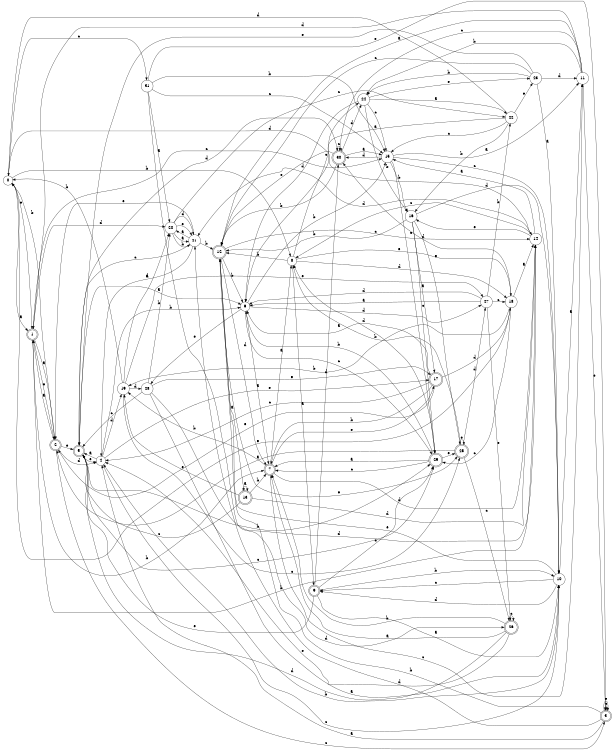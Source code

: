 digraph n26_1 {
__start0 [label="" shape="none"];

rankdir=LR;
size="8,5";

s0 [style="filled", color="black", fillcolor="white" shape="circle", label="0"];
s1 [style="rounded,filled", color="black", fillcolor="white" shape="doublecircle", label="1"];
s2 [style="rounded,filled", color="black", fillcolor="white" shape="doublecircle", label="2"];
s3 [style="rounded,filled", color="black", fillcolor="white" shape="doublecircle", label="3"];
s4 [style="filled", color="black", fillcolor="white" shape="circle", label="4"];
s5 [style="rounded,filled", color="black", fillcolor="white" shape="doublecircle", label="5"];
s6 [style="filled", color="black", fillcolor="white" shape="circle", label="6"];
s7 [style="rounded,filled", color="black", fillcolor="white" shape="doublecircle", label="7"];
s8 [style="filled", color="black", fillcolor="white" shape="circle", label="8"];
s9 [style="rounded,filled", color="black", fillcolor="white" shape="doublecircle", label="9"];
s10 [style="filled", color="black", fillcolor="white" shape="circle", label="10"];
s11 [style="filled", color="black", fillcolor="white" shape="circle", label="11"];
s12 [style="rounded,filled", color="black", fillcolor="white" shape="doublecircle", label="12"];
s13 [style="rounded,filled", color="black", fillcolor="white" shape="doublecircle", label="13"];
s14 [style="filled", color="black", fillcolor="white" shape="circle", label="14"];
s15 [style="filled", color="black", fillcolor="white" shape="circle", label="15"];
s16 [style="filled", color="black", fillcolor="white" shape="circle", label="16"];
s17 [style="rounded,filled", color="black", fillcolor="white" shape="doublecircle", label="17"];
s18 [style="filled", color="black", fillcolor="white" shape="circle", label="18"];
s19 [style="filled", color="black", fillcolor="white" shape="circle", label="19"];
s20 [style="filled", color="black", fillcolor="white" shape="circle", label="20"];
s21 [style="filled", color="black", fillcolor="white" shape="circle", label="21"];
s22 [style="filled", color="black", fillcolor="white" shape="circle", label="22"];
s23 [style="filled", color="black", fillcolor="white" shape="circle", label="23"];
s24 [style="filled", color="black", fillcolor="white" shape="circle", label="24"];
s25 [style="rounded,filled", color="black", fillcolor="white" shape="doublecircle", label="25"];
s26 [style="rounded,filled", color="black", fillcolor="white" shape="doublecircle", label="26"];
s27 [style="filled", color="black", fillcolor="white" shape="circle", label="27"];
s28 [style="filled", color="black", fillcolor="white" shape="circle", label="28"];
s29 [style="rounded,filled", color="black", fillcolor="white" shape="doublecircle", label="29"];
s30 [style="rounded,filled", color="black", fillcolor="white" shape="doublecircle", label="30"];
s31 [style="filled", color="black", fillcolor="white" shape="circle", label="31"];
s0 -> s1 [label="a"];
s0 -> s8 [label="b"];
s0 -> s31 [label="c"];
s0 -> s14 [label="d"];
s0 -> s1 [label="e"];
s1 -> s2 [label="a"];
s1 -> s7 [label="b"];
s1 -> s15 [label="c"];
s1 -> s20 [label="d"];
s1 -> s2 [label="e"];
s2 -> s1 [label="a"];
s2 -> s0 [label="b"];
s2 -> s3 [label="c"];
s2 -> s4 [label="d"];
s2 -> s5 [label="e"];
s3 -> s4 [label="a"];
s3 -> s12 [label="b"];
s3 -> s3 [label="c"];
s3 -> s21 [label="d"];
s3 -> s3 [label="e"];
s4 -> s5 [label="a"];
s4 -> s6 [label="b"];
s4 -> s10 [label="c"];
s4 -> s19 [label="d"];
s4 -> s17 [label="e"];
s5 -> s6 [label="a"];
s5 -> s29 [label="b"];
s5 -> s29 [label="c"];
s5 -> s30 [label="d"];
s5 -> s4 [label="e"];
s6 -> s7 [label="a"];
s6 -> s15 [label="b"];
s6 -> s29 [label="c"];
s6 -> s27 [label="d"];
s6 -> s28 [label="e"];
s7 -> s8 [label="a"];
s7 -> s19 [label="b"];
s7 -> s11 [label="c"];
s7 -> s14 [label="d"];
s7 -> s17 [label="e"];
s8 -> s9 [label="a"];
s8 -> s12 [label="b"];
s8 -> s24 [label="c"];
s8 -> s18 [label="d"];
s8 -> s18 [label="e"];
s9 -> s10 [label="a"];
s9 -> s10 [label="b"];
s9 -> s29 [label="c"];
s9 -> s30 [label="d"];
s9 -> s5 [label="e"];
s10 -> s11 [label="a"];
s10 -> s4 [label="b"];
s10 -> s9 [label="c"];
s10 -> s9 [label="d"];
s10 -> s12 [label="e"];
s11 -> s12 [label="a"];
s11 -> s24 [label="b"];
s11 -> s30 [label="c"];
s11 -> s1 [label="d"];
s11 -> s3 [label="e"];
s12 -> s13 [label="a"];
s12 -> s6 [label="b"];
s12 -> s14 [label="c"];
s12 -> s7 [label="d"];
s12 -> s25 [label="e"];
s13 -> s13 [label="a"];
s13 -> s7 [label="b"];
s13 -> s5 [label="c"];
s13 -> s14 [label="d"];
s13 -> s19 [label="e"];
s14 -> s15 [label="a"];
s14 -> s1 [label="b"];
s14 -> s8 [label="c"];
s14 -> s21 [label="d"];
s14 -> s16 [label="e"];
s15 -> s11 [label="a"];
s15 -> s16 [label="b"];
s15 -> s10 [label="c"];
s15 -> s30 [label="d"];
s15 -> s29 [label="e"];
s16 -> s17 [label="a"];
s16 -> s12 [label="b"];
s16 -> s29 [label="c"];
s16 -> s10 [label="d"];
s16 -> s25 [label="e"];
s17 -> s6 [label="a"];
s17 -> s7 [label="b"];
s17 -> s4 [label="c"];
s17 -> s18 [label="d"];
s17 -> s2 [label="e"];
s18 -> s14 [label="a"];
s18 -> s19 [label="b"];
s18 -> s29 [label="c"];
s18 -> s30 [label="d"];
s18 -> s0 [label="e"];
s19 -> s20 [label="a"];
s19 -> s0 [label="b"];
s19 -> s25 [label="c"];
s19 -> s28 [label="d"];
s19 -> s27 [label="e"];
s20 -> s21 [label="a"];
s20 -> s21 [label="b"];
s20 -> s22 [label="c"];
s20 -> s21 [label="d"];
s20 -> s21 [label="e"];
s21 -> s20 [label="a"];
s21 -> s12 [label="b"];
s21 -> s5 [label="c"];
s21 -> s4 [label="d"];
s21 -> s2 [label="e"];
s22 -> s6 [label="a"];
s22 -> s16 [label="b"];
s22 -> s15 [label="c"];
s22 -> s0 [label="d"];
s22 -> s23 [label="e"];
s23 -> s10 [label="a"];
s23 -> s24 [label="b"];
s23 -> s12 [label="c"];
s23 -> s11 [label="d"];
s23 -> s5 [label="e"];
s24 -> s22 [label="a"];
s24 -> s16 [label="b"];
s24 -> s15 [label="c"];
s24 -> s6 [label="d"];
s24 -> s23 [label="e"];
s25 -> s2 [label="a"];
s25 -> s8 [label="b"];
s25 -> s26 [label="c"];
s25 -> s27 [label="d"];
s25 -> s25 [label="e"];
s26 -> s7 [label="a"];
s26 -> s7 [label="b"];
s26 -> s26 [label="c"];
s26 -> s5 [label="d"];
s26 -> s4 [label="e"];
s27 -> s6 [label="a"];
s27 -> s22 [label="b"];
s27 -> s18 [label="c"];
s27 -> s6 [label="d"];
s27 -> s26 [label="e"];
s28 -> s10 [label="a"];
s28 -> s20 [label="b"];
s28 -> s5 [label="c"];
s28 -> s14 [label="d"];
s28 -> s17 [label="e"];
s29 -> s7 [label="a"];
s29 -> s6 [label="b"];
s29 -> s7 [label="c"];
s29 -> s8 [label="d"];
s29 -> s25 [label="e"];
s30 -> s15 [label="a"];
s30 -> s12 [label="b"];
s30 -> s30 [label="c"];
s30 -> s24 [label="d"];
s30 -> s12 [label="e"];
s31 -> s20 [label="a"];
s31 -> s15 [label="b"];
s31 -> s15 [label="c"];
s31 -> s26 [label="d"];
s31 -> s3 [label="e"];

}